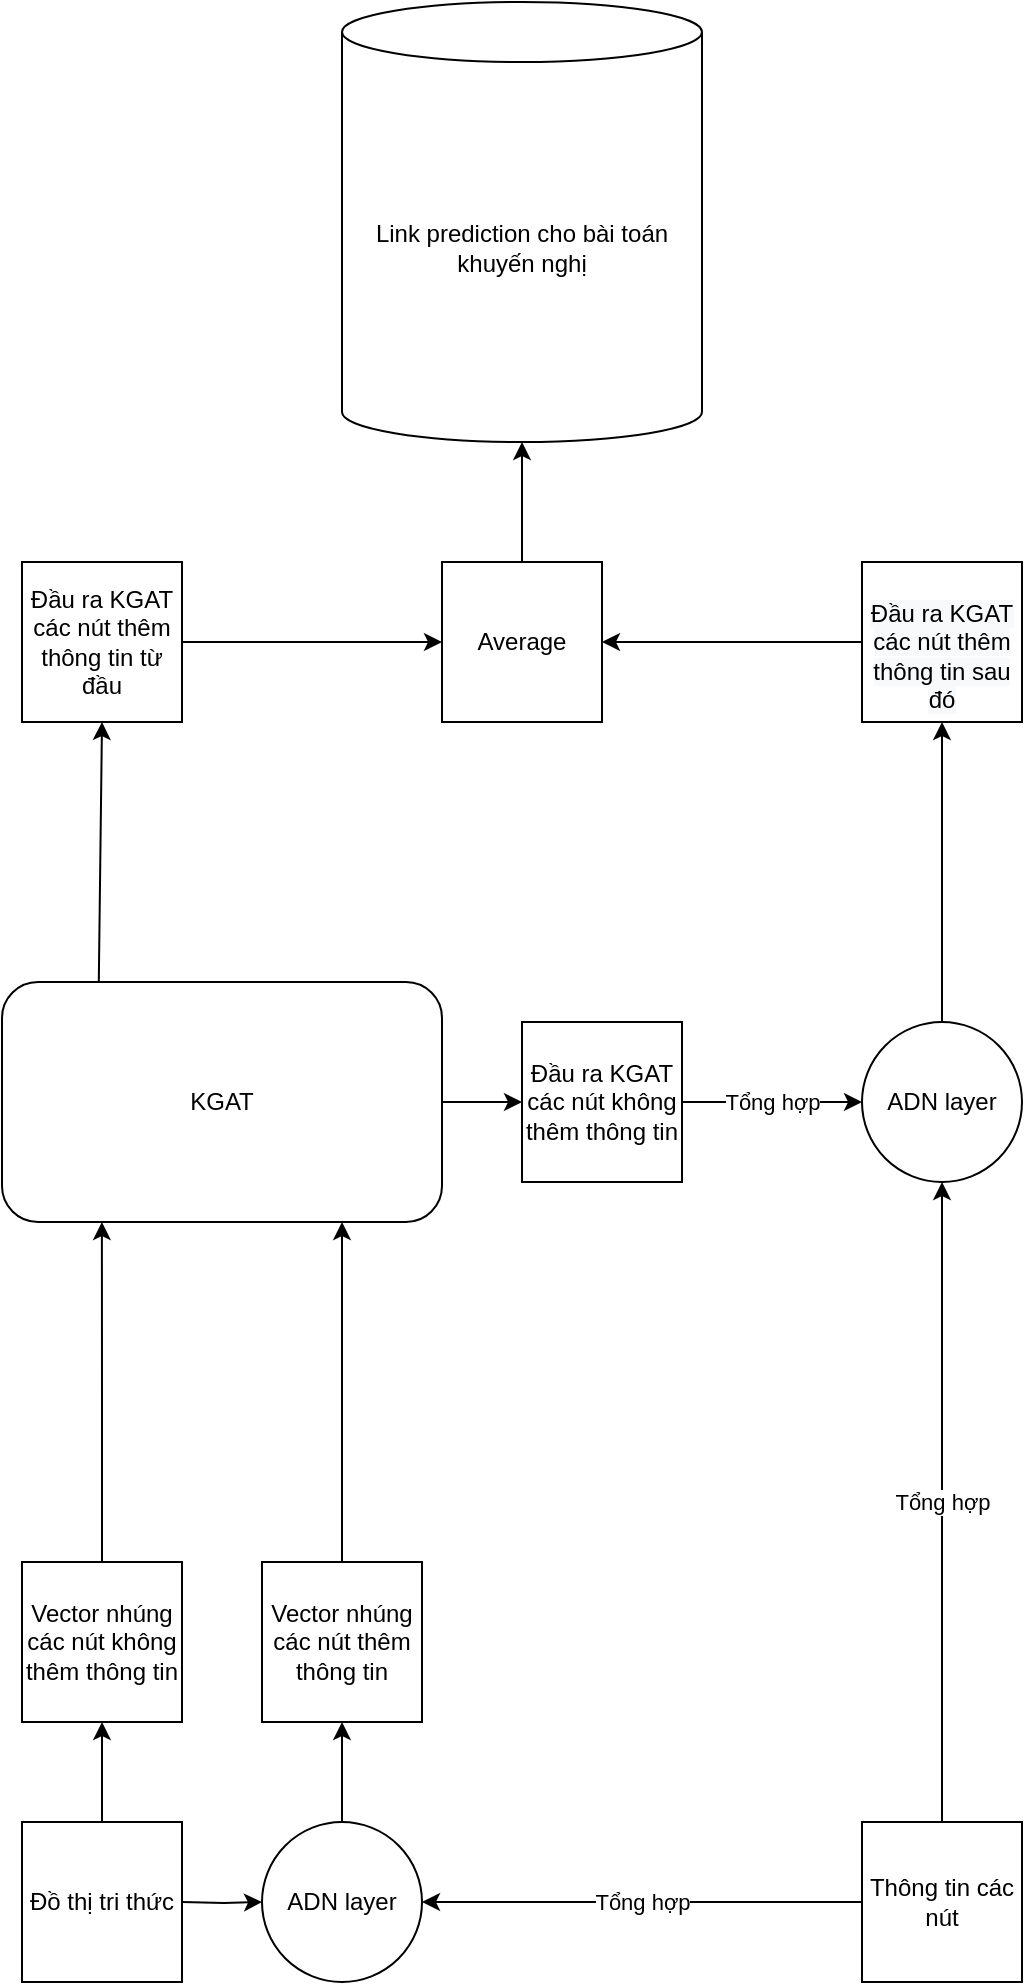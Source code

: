 <mxfile version="20.2.7" type="github">
  <diagram id="mhgbXHnLGzUThERsVz-q" name="Page-1">
    <mxGraphModel dx="1635" dy="1978" grid="1" gridSize="10" guides="1" tooltips="1" connect="1" arrows="1" fold="1" page="1" pageScale="1" pageWidth="850" pageHeight="1100" math="0" shadow="0">
      <root>
        <mxCell id="0" />
        <mxCell id="1" parent="0" />
        <mxCell id="nTmdnqOjoT2S84u8t-Ha-19" style="edgeStyle=orthogonalEdgeStyle;rounded=0;orthogonalLoop=1;jettySize=auto;html=1;entryX=0.5;entryY=1;entryDx=0;entryDy=0;exitX=0.5;exitY=0;exitDx=0;exitDy=0;" edge="1" parent="1" source="nTmdnqOjoT2S84u8t-Ha-21" target="nTmdnqOjoT2S84u8t-Ha-17">
          <mxGeometry relative="1" as="geometry">
            <mxPoint x="170" y="500" as="sourcePoint" />
          </mxGeometry>
        </mxCell>
        <mxCell id="nTmdnqOjoT2S84u8t-Ha-14" style="edgeStyle=orthogonalEdgeStyle;rounded=0;orthogonalLoop=1;jettySize=auto;html=1;exitX=1;exitY=0.5;exitDx=0;exitDy=0;entryX=0;entryY=0.5;entryDx=0;entryDy=0;" edge="1" parent="1" target="nTmdnqOjoT2S84u8t-Ha-10">
          <mxGeometry relative="1" as="geometry">
            <mxPoint x="360" y="540" as="sourcePoint" />
          </mxGeometry>
        </mxCell>
        <mxCell id="nTmdnqOjoT2S84u8t-Ha-15" style="edgeStyle=orthogonalEdgeStyle;rounded=0;orthogonalLoop=1;jettySize=auto;html=1;exitX=0.5;exitY=0;exitDx=0;exitDy=0;entryX=0.5;entryY=1;entryDx=0;entryDy=0;" edge="1" parent="1" source="nTmdnqOjoT2S84u8t-Ha-10">
          <mxGeometry relative="1" as="geometry">
            <mxPoint x="440" y="450" as="targetPoint" />
            <Array as="points" />
          </mxGeometry>
        </mxCell>
        <mxCell id="nTmdnqOjoT2S84u8t-Ha-10" value="ADN layer" style="ellipse;whiteSpace=wrap;html=1;aspect=fixed;" vertex="1" parent="1">
          <mxGeometry x="400" y="500" width="80" height="80" as="geometry" />
        </mxCell>
        <mxCell id="nTmdnqOjoT2S84u8t-Ha-29" style="edgeStyle=orthogonalEdgeStyle;rounded=0;orthogonalLoop=1;jettySize=auto;html=1;" edge="1" parent="1">
          <mxGeometry relative="1" as="geometry">
            <mxPoint x="440" y="370" as="sourcePoint" />
            <mxPoint x="440" y="200" as="targetPoint" />
          </mxGeometry>
        </mxCell>
        <mxCell id="nTmdnqOjoT2S84u8t-Ha-28" style="edgeStyle=orthogonalEdgeStyle;rounded=0;orthogonalLoop=1;jettySize=auto;html=1;entryX=0.227;entryY=1;entryDx=0;entryDy=0;entryPerimeter=0;" edge="1" parent="1" source="nTmdnqOjoT2S84u8t-Ha-17" target="nTmdnqOjoT2S84u8t-Ha-26">
          <mxGeometry relative="1" as="geometry">
            <mxPoint x="320" y="190" as="targetPoint" />
            <Array as="points" />
          </mxGeometry>
        </mxCell>
        <mxCell id="nTmdnqOjoT2S84u8t-Ha-17" value="Vector nhúng các nút không thêm thông tin" style="whiteSpace=wrap;html=1;aspect=fixed;" vertex="1" parent="1">
          <mxGeometry x="280" y="370" width="80" height="80" as="geometry" />
        </mxCell>
        <mxCell id="nTmdnqOjoT2S84u8t-Ha-42" value="Tổng hợp" style="edgeStyle=orthogonalEdgeStyle;rounded=0;orthogonalLoop=1;jettySize=auto;html=1;fontColor=#000000;" edge="1" parent="1" source="nTmdnqOjoT2S84u8t-Ha-20" target="nTmdnqOjoT2S84u8t-Ha-10">
          <mxGeometry relative="1" as="geometry">
            <Array as="points">
              <mxPoint x="530" y="540" />
              <mxPoint x="530" y="540" />
            </Array>
          </mxGeometry>
        </mxCell>
        <mxCell id="nTmdnqOjoT2S84u8t-Ha-47" value="Tổng hợp" style="edgeStyle=orthogonalEdgeStyle;rounded=0;orthogonalLoop=1;jettySize=auto;html=1;entryX=0.5;entryY=1;entryDx=0;entryDy=0;fontColor=#000000;" edge="1" parent="1" source="nTmdnqOjoT2S84u8t-Ha-20" target="nTmdnqOjoT2S84u8t-Ha-45">
          <mxGeometry relative="1" as="geometry" />
        </mxCell>
        <mxCell id="nTmdnqOjoT2S84u8t-Ha-20" value="Thông tin các nút" style="whiteSpace=wrap;html=1;aspect=fixed;" vertex="1" parent="1">
          <mxGeometry x="700" y="500" width="80" height="80" as="geometry" />
        </mxCell>
        <mxCell id="nTmdnqOjoT2S84u8t-Ha-21" value="Đồ thị tri thức" style="whiteSpace=wrap;html=1;aspect=fixed;" vertex="1" parent="1">
          <mxGeometry x="280" y="500" width="80" height="80" as="geometry" />
        </mxCell>
        <mxCell id="nTmdnqOjoT2S84u8t-Ha-33" value="" style="edgeStyle=orthogonalEdgeStyle;rounded=0;orthogonalLoop=1;jettySize=auto;html=1;" edge="1" parent="1" source="nTmdnqOjoT2S84u8t-Ha-26" target="nTmdnqOjoT2S84u8t-Ha-32">
          <mxGeometry relative="1" as="geometry" />
        </mxCell>
        <mxCell id="nTmdnqOjoT2S84u8t-Ha-26" value="KGAT" style="rounded=1;whiteSpace=wrap;html=1;" vertex="1" parent="1">
          <mxGeometry x="270" y="80" width="220" height="120" as="geometry" />
        </mxCell>
        <mxCell id="nTmdnqOjoT2S84u8t-Ha-46" value="Tổng hợp" style="edgeStyle=orthogonalEdgeStyle;rounded=0;orthogonalLoop=1;jettySize=auto;html=1;entryX=0;entryY=0.5;entryDx=0;entryDy=0;fontColor=#000000;" edge="1" parent="1" source="nTmdnqOjoT2S84u8t-Ha-32" target="nTmdnqOjoT2S84u8t-Ha-45">
          <mxGeometry relative="1" as="geometry" />
        </mxCell>
        <mxCell id="nTmdnqOjoT2S84u8t-Ha-32" value="Đầu ra KGAT các nút không thêm thông tin" style="whiteSpace=wrap;html=1;aspect=fixed;" vertex="1" parent="1">
          <mxGeometry x="530" y="100" width="80" height="80" as="geometry" />
        </mxCell>
        <mxCell id="nTmdnqOjoT2S84u8t-Ha-53" style="edgeStyle=orthogonalEdgeStyle;rounded=0;orthogonalLoop=1;jettySize=auto;html=1;entryX=0;entryY=0.5;entryDx=0;entryDy=0;fontColor=#000000;" edge="1" parent="1" source="nTmdnqOjoT2S84u8t-Ha-37" target="nTmdnqOjoT2S84u8t-Ha-50">
          <mxGeometry relative="1" as="geometry" />
        </mxCell>
        <mxCell id="nTmdnqOjoT2S84u8t-Ha-37" value="Đầu ra KGAT các nút thêm thông tin từ đầu" style="whiteSpace=wrap;html=1;aspect=fixed;" vertex="1" parent="1">
          <mxGeometry x="280" y="-130" width="80" height="80" as="geometry" />
        </mxCell>
        <mxCell id="nTmdnqOjoT2S84u8t-Ha-40" value="Vector nhúng các nút thêm thông tin" style="whiteSpace=wrap;html=1;aspect=fixed;" vertex="1" parent="1">
          <mxGeometry x="400" y="370" width="80" height="80" as="geometry" />
        </mxCell>
        <mxCell id="nTmdnqOjoT2S84u8t-Ha-44" value="" style="endArrow=classic;html=1;rounded=0;fontColor=#000000;exitX=0.22;exitY=0.003;exitDx=0;exitDy=0;entryX=0.5;entryY=1;entryDx=0;entryDy=0;exitPerimeter=0;" edge="1" parent="1" source="nTmdnqOjoT2S84u8t-Ha-26" target="nTmdnqOjoT2S84u8t-Ha-37">
          <mxGeometry width="50" height="50" relative="1" as="geometry">
            <mxPoint x="550" y="-100" as="sourcePoint" />
            <mxPoint x="600" y="-150" as="targetPoint" />
          </mxGeometry>
        </mxCell>
        <mxCell id="nTmdnqOjoT2S84u8t-Ha-48" style="edgeStyle=orthogonalEdgeStyle;rounded=0;orthogonalLoop=1;jettySize=auto;html=1;fontColor=#000000;entryX=0.5;entryY=1;entryDx=0;entryDy=0;" edge="1" parent="1" source="nTmdnqOjoT2S84u8t-Ha-45" target="nTmdnqOjoT2S84u8t-Ha-49">
          <mxGeometry relative="1" as="geometry">
            <mxPoint x="740" y="-40" as="targetPoint" />
          </mxGeometry>
        </mxCell>
        <mxCell id="nTmdnqOjoT2S84u8t-Ha-45" value="ADN layer" style="ellipse;whiteSpace=wrap;html=1;aspect=fixed;" vertex="1" parent="1">
          <mxGeometry x="700" y="100" width="80" height="80" as="geometry" />
        </mxCell>
        <mxCell id="nTmdnqOjoT2S84u8t-Ha-52" style="edgeStyle=orthogonalEdgeStyle;rounded=0;orthogonalLoop=1;jettySize=auto;html=1;entryX=1;entryY=0.5;entryDx=0;entryDy=0;fontColor=#000000;" edge="1" parent="1" source="nTmdnqOjoT2S84u8t-Ha-49" target="nTmdnqOjoT2S84u8t-Ha-50">
          <mxGeometry relative="1" as="geometry" />
        </mxCell>
        <mxCell id="nTmdnqOjoT2S84u8t-Ha-49" value="&lt;br&gt;&lt;span style=&quot;color: rgb(0, 0, 0); font-family: Helvetica; font-size: 12px; font-style: normal; font-variant-ligatures: normal; font-variant-caps: normal; font-weight: 400; letter-spacing: normal; orphans: 2; text-align: center; text-indent: 0px; text-transform: none; widows: 2; word-spacing: 0px; -webkit-text-stroke-width: 0px; background-color: rgb(248, 249, 250); text-decoration-style: initial; text-decoration-color: initial; float: none; display: inline !important;&quot;&gt;Đầu ra KGAT các nút thêm thông tin sau đó&lt;/span&gt;&lt;br&gt;" style="whiteSpace=wrap;html=1;aspect=fixed;fontColor=#000000;" vertex="1" parent="1">
          <mxGeometry x="700" y="-130" width="80" height="80" as="geometry" />
        </mxCell>
        <mxCell id="nTmdnqOjoT2S84u8t-Ha-54" style="edgeStyle=orthogonalEdgeStyle;rounded=0;orthogonalLoop=1;jettySize=auto;html=1;fontColor=#000000;" edge="1" parent="1" source="nTmdnqOjoT2S84u8t-Ha-50" target="nTmdnqOjoT2S84u8t-Ha-55">
          <mxGeometry relative="1" as="geometry">
            <mxPoint x="530" y="-240" as="targetPoint" />
          </mxGeometry>
        </mxCell>
        <mxCell id="nTmdnqOjoT2S84u8t-Ha-50" value="Average" style="whiteSpace=wrap;html=1;aspect=fixed;fontColor=#000000;" vertex="1" parent="1">
          <mxGeometry x="490" y="-130" width="80" height="80" as="geometry" />
        </mxCell>
        <mxCell id="nTmdnqOjoT2S84u8t-Ha-55" value="Link prediction cho bài toán khuyến nghị" style="shape=cylinder3;whiteSpace=wrap;html=1;boundedLbl=1;backgroundOutline=1;size=15;fontColor=#000000;" vertex="1" parent="1">
          <mxGeometry x="440" y="-410" width="180" height="220" as="geometry" />
        </mxCell>
      </root>
    </mxGraphModel>
  </diagram>
</mxfile>
